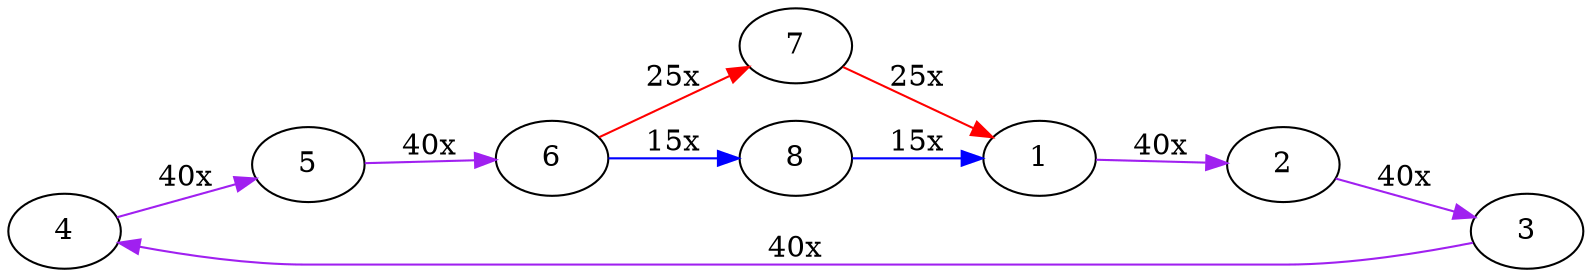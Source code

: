 digraph G {
    rankdir="LR";
    subgraph {
        rank="min";
        4;
    }
    subgraph {
        rank="same";
        7;
        8;
    }
    6 -> 7 [label = "25x", color=red];
    6 -> 8 [label = "15x", color=blue];
    7 -> 1 [label = "25x", color=red];
    8 -> 1 [label = "15x", color=blue];
    1 -> 2 [label = "40x", color=purple];
    2 -> 3 [label = "40x", color=purple];
    3 -> 4 [label = "40x", color=purple];
    4 -> 5 [label = "40x", color=purple];
    5 -> 6 [label = "40x", color=purple];
}
